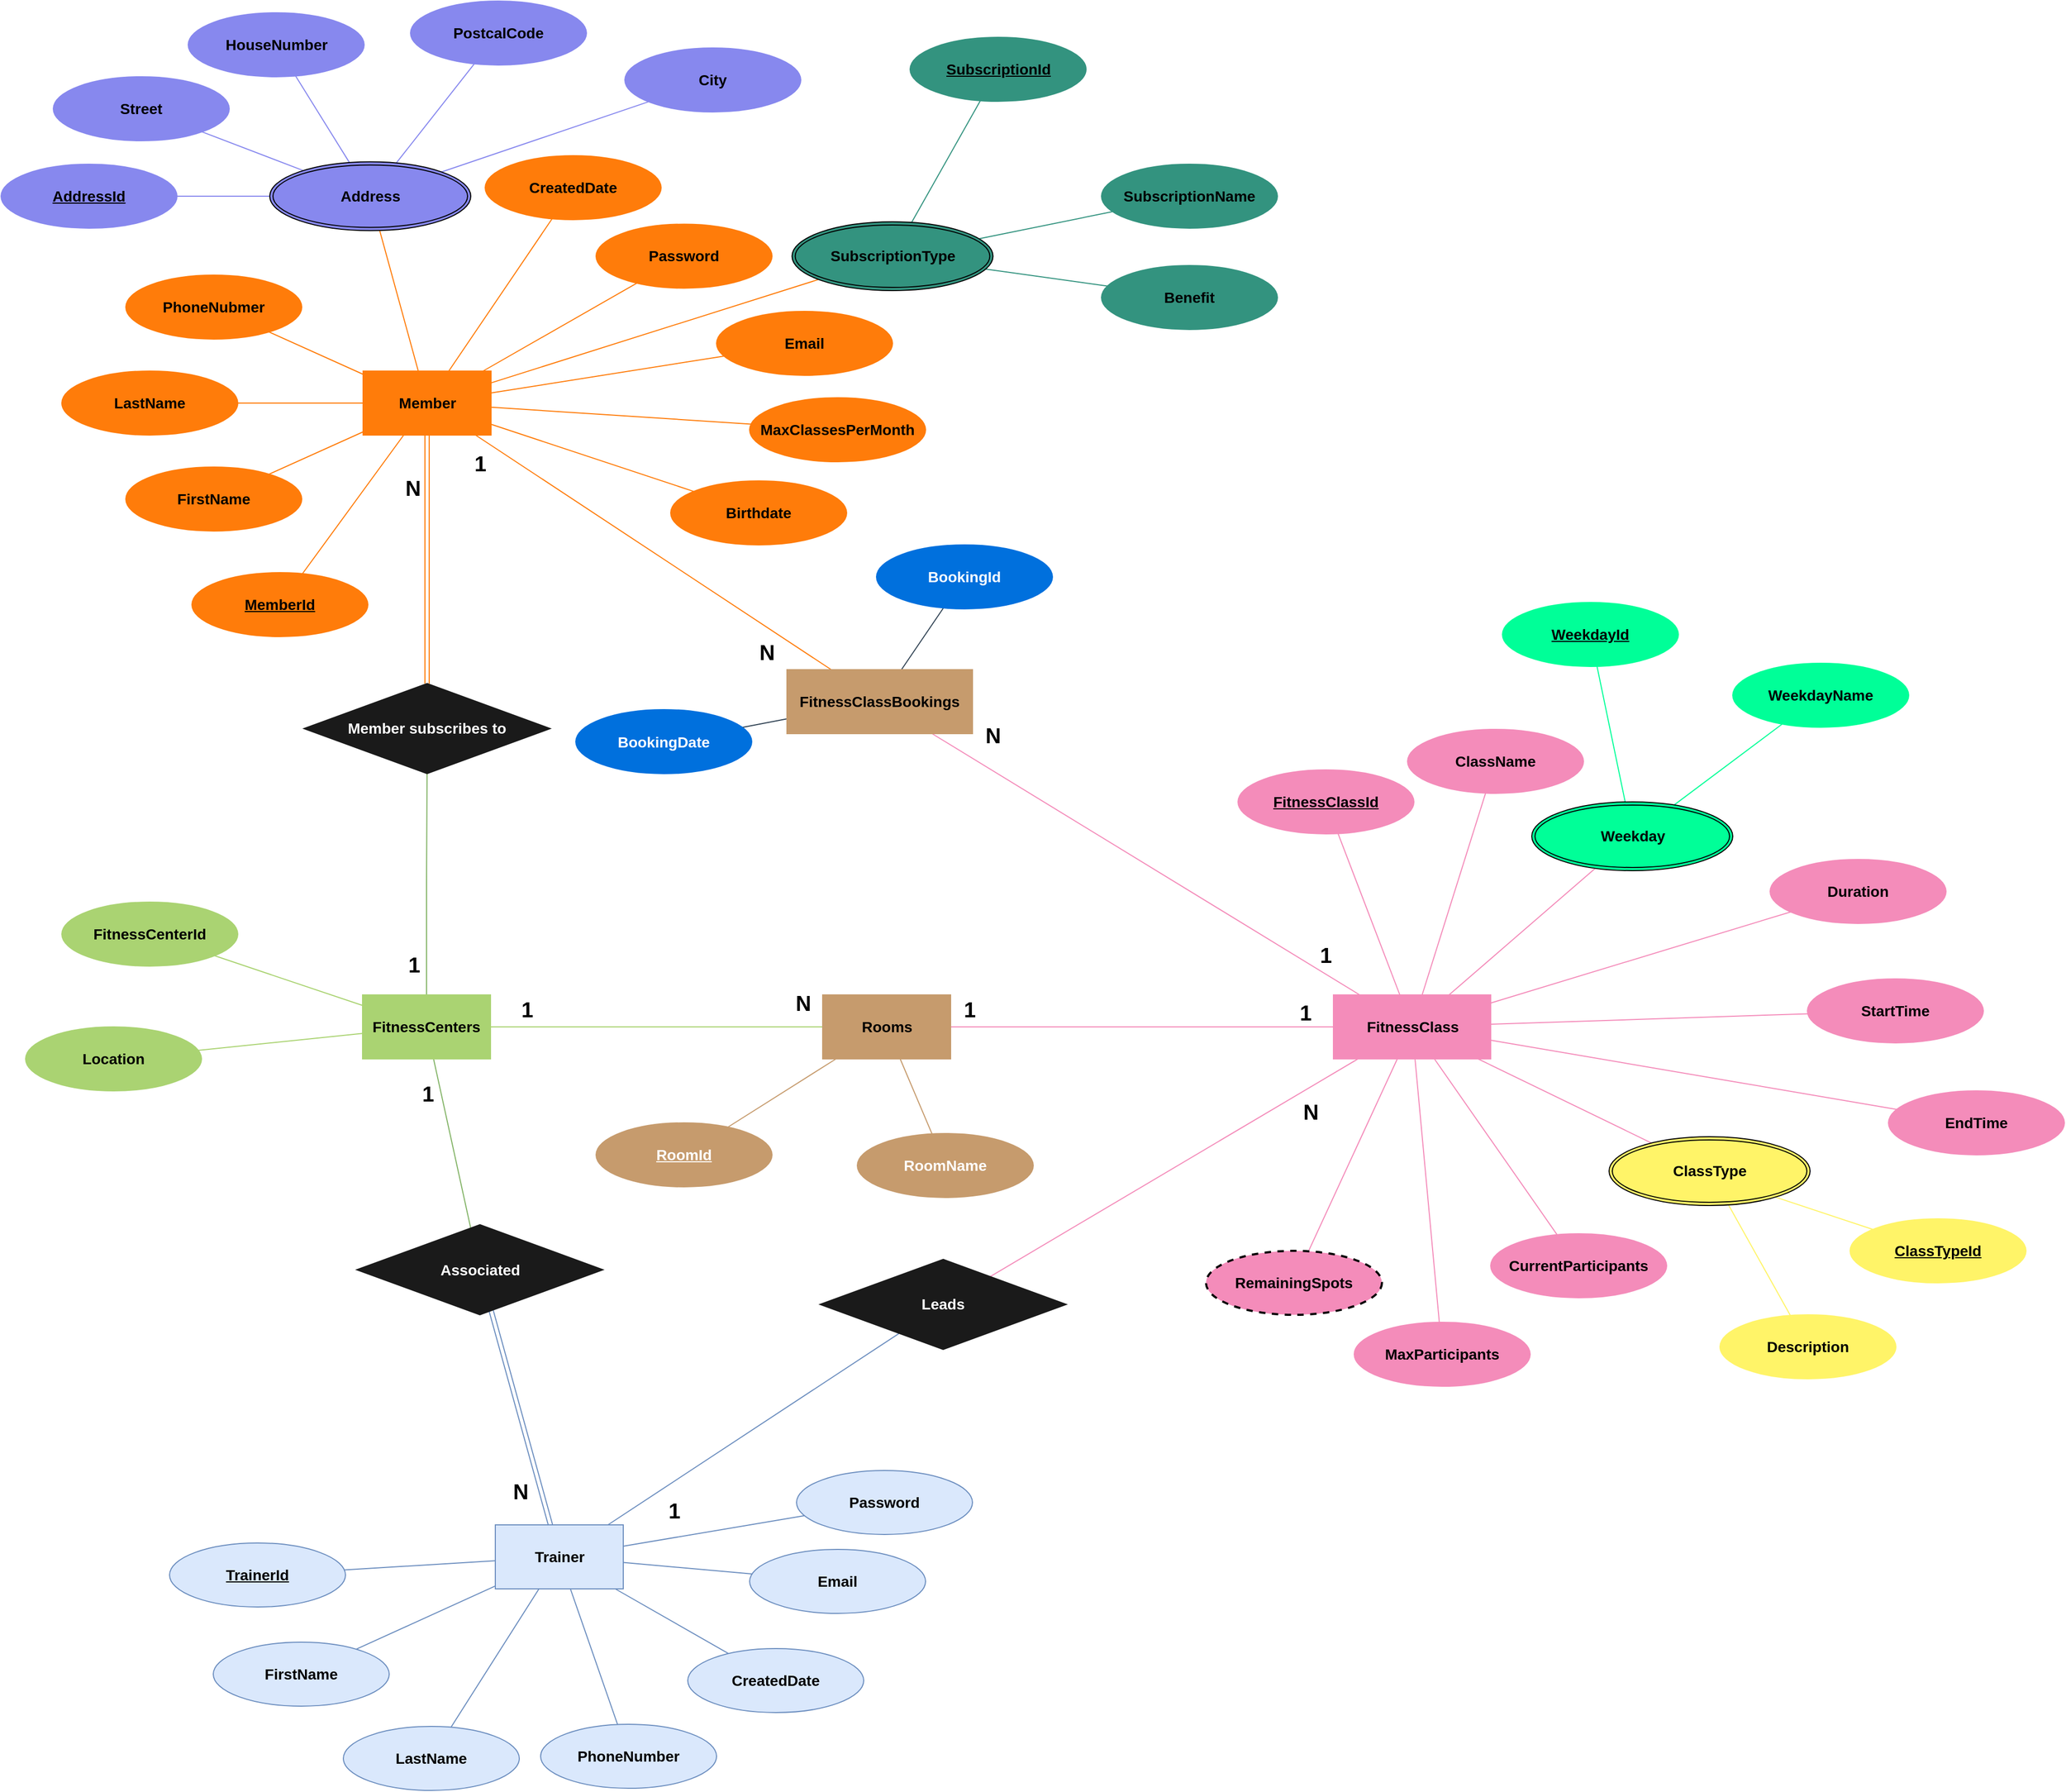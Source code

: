<mxfile version="24.9.3">
  <diagram id="R2lEEEUBdFMjLlhIrx00" name="Page-1">
    <mxGraphModel dx="3007" dy="1756" grid="0" gridSize="10" guides="1" tooltips="1" connect="1" arrows="1" fold="1" page="0" pageScale="1" pageWidth="850" pageHeight="1100" background="none" math="0" shadow="0" extFonts="Permanent Marker^https://fonts.googleapis.com/css?family=Permanent+Marker">
      <root>
        <mxCell id="0" />
        <mxCell id="1" parent="0" />
        <mxCell id="G0pl_QO3Hfvkbfspibtp-177" style="edgeStyle=none;rounded=0;hachureGap=4;orthogonalLoop=1;jettySize=auto;html=1;fontFamily=Helvetica;endArrow=none;endFill=0;fillColor=#f8cecc;strokeColor=#F48CBA;fontStyle=1;fontSize=14;" parent="1" source="NjNgfB7Wpn4F77hZB5Vm-9" target="G0pl_QO3Hfvkbfspibtp-259" edge="1">
          <mxGeometry relative="1" as="geometry">
            <mxPoint x="806.622" y="550.341" as="sourcePoint" />
            <mxPoint x="1201.2" y="795" as="targetPoint" />
          </mxGeometry>
        </mxCell>
        <mxCell id="G0pl_QO3Hfvkbfspibtp-3" value="Member" style="rounded=0;whiteSpace=wrap;html=1;fillColor=#FF7C0A;strokeColor=#FF7C0A;fontFamily=Helvetica;fontStyle=1;fontSize=14;" parent="1" vertex="1">
          <mxGeometry x="272.5" y="210" width="120" height="60" as="geometry" />
        </mxCell>
        <mxCell id="G0pl_QO3Hfvkbfspibtp-19" style="rounded=0;orthogonalLoop=1;jettySize=auto;html=1;endArrow=none;endFill=0;fillColor=#ffe6cc;strokeColor=#FF7C0A;fontFamily=Helvetica;fontStyle=1;fontSize=14;" parent="1" source="G0pl_QO3Hfvkbfspibtp-4" target="G0pl_QO3Hfvkbfspibtp-3" edge="1">
          <mxGeometry relative="1" as="geometry" />
        </mxCell>
        <mxCell id="G0pl_QO3Hfvkbfspibtp-4" value="PhoneNubmer" style="ellipse;whiteSpace=wrap;html=1;rounded=0;fillColor=#FF7C0A;strokeColor=#FF7C0A;fontFamily=Helvetica;fontStyle=1;fontSize=14;" parent="1" vertex="1">
          <mxGeometry x="50" y="120" width="165" height="60" as="geometry" />
        </mxCell>
        <mxCell id="G0pl_QO3Hfvkbfspibtp-18" style="rounded=0;orthogonalLoop=1;jettySize=auto;html=1;endArrow=none;endFill=0;fillColor=#ffe6cc;strokeColor=#FF7C0A;fontFamily=Helvetica;fontStyle=1;fontSize=14;" parent="1" source="G0pl_QO3Hfvkbfspibtp-5" target="G0pl_QO3Hfvkbfspibtp-3" edge="1">
          <mxGeometry relative="1" as="geometry" />
        </mxCell>
        <mxCell id="G0pl_QO3Hfvkbfspibtp-5" value="&lt;div&gt;Email&lt;/div&gt;" style="ellipse;whiteSpace=wrap;html=1;rounded=0;fillColor=#FF7C0A;strokeColor=#FF7C0A;fontFamily=Helvetica;fontStyle=1;fontSize=14;" parent="1" vertex="1">
          <mxGeometry x="604" y="154" width="165" height="60" as="geometry" />
        </mxCell>
        <mxCell id="G0pl_QO3Hfvkbfspibtp-13" style="rounded=0;orthogonalLoop=1;jettySize=auto;html=1;endArrow=none;endFill=0;fillColor=#ffe6cc;strokeColor=#FF7C0A;fontFamily=Helvetica;fontStyle=1;fontSize=14;" parent="1" source="G0pl_QO3Hfvkbfspibtp-6" target="G0pl_QO3Hfvkbfspibtp-3" edge="1">
          <mxGeometry relative="1" as="geometry" />
        </mxCell>
        <mxCell id="G0pl_QO3Hfvkbfspibtp-6" value="FirstName" style="ellipse;whiteSpace=wrap;html=1;rounded=0;fillColor=#FF7C0A;strokeColor=#FF7C0A;fontFamily=Helvetica;fontStyle=1;fontSize=14;" parent="1" vertex="1">
          <mxGeometry x="50" y="300" width="165" height="60" as="geometry" />
        </mxCell>
        <mxCell id="G0pl_QO3Hfvkbfspibtp-20" style="rounded=0;orthogonalLoop=1;jettySize=auto;html=1;endArrow=none;endFill=0;fillColor=#ffe6cc;strokeColor=#FF7C0A;fontFamily=Helvetica;fontStyle=1;fontSize=14;" parent="1" source="G0pl_QO3Hfvkbfspibtp-7" target="G0pl_QO3Hfvkbfspibtp-3" edge="1">
          <mxGeometry relative="1" as="geometry" />
        </mxCell>
        <mxCell id="G0pl_QO3Hfvkbfspibtp-7" value="LastName" style="ellipse;whiteSpace=wrap;html=1;rounded=0;fillColor=#FF7C0A;strokeColor=#FF7C0A;fontFamily=Helvetica;fontStyle=1;fontSize=14;" parent="1" vertex="1">
          <mxGeometry x="-10" y="210" width="165" height="60" as="geometry" />
        </mxCell>
        <mxCell id="G0pl_QO3Hfvkbfspibtp-15" style="rounded=0;orthogonalLoop=1;jettySize=auto;html=1;endArrow=none;endFill=0;fillColor=#ffe6cc;strokeColor=#FF7C0A;fontFamily=Helvetica;fontStyle=1;fontSize=14;" parent="1" source="G0pl_QO3Hfvkbfspibtp-8" target="G0pl_QO3Hfvkbfspibtp-3" edge="1">
          <mxGeometry relative="1" as="geometry" />
        </mxCell>
        <mxCell id="G0pl_QO3Hfvkbfspibtp-8" value="Birthdate" style="ellipse;whiteSpace=wrap;html=1;rounded=0;fillColor=#FF7C0A;strokeColor=#FF7C0A;fontFamily=Helvetica;fontStyle=1;fontSize=14;" parent="1" vertex="1">
          <mxGeometry x="561" y="313" width="165" height="60" as="geometry" />
        </mxCell>
        <mxCell id="G0pl_QO3Hfvkbfspibtp-16" style="rounded=0;orthogonalLoop=1;jettySize=auto;html=1;endArrow=none;endFill=0;fillColor=#ffe6cc;strokeColor=#FF7C0A;fontFamily=Helvetica;fontStyle=1;fontSize=14;" parent="1" source="G0pl_QO3Hfvkbfspibtp-271" target="G0pl_QO3Hfvkbfspibtp-3" edge="1">
          <mxGeometry relative="1" as="geometry">
            <mxPoint x="288.33" y="75.865" as="sourcePoint" />
          </mxGeometry>
        </mxCell>
        <mxCell id="G0pl_QO3Hfvkbfspibtp-17" style="rounded=0;orthogonalLoop=1;jettySize=auto;html=1;endArrow=none;endFill=0;fillColor=#ffe6cc;strokeColor=#FF7C0A;fontFamily=Helvetica;fontStyle=1;fontSize=14;" parent="1" source="G0pl_QO3Hfvkbfspibtp-10" target="G0pl_QO3Hfvkbfspibtp-3" edge="1">
          <mxGeometry relative="1" as="geometry" />
        </mxCell>
        <mxCell id="G0pl_QO3Hfvkbfspibtp-10" value="CreatedDate" style="ellipse;whiteSpace=wrap;html=1;rounded=0;fillColor=#FF7C0A;strokeColor=#FF7C0A;fontFamily=Helvetica;fontStyle=1;fontSize=14;" parent="1" vertex="1">
          <mxGeometry x="387" y="8" width="165" height="60" as="geometry" />
        </mxCell>
        <mxCell id="G0pl_QO3Hfvkbfspibtp-14" style="rounded=0;orthogonalLoop=1;jettySize=auto;html=1;endArrow=none;endFill=0;fillColor=#ffe6cc;strokeColor=#FF7C0A;fontFamily=Helvetica;fontStyle=1;fontSize=14;" parent="1" source="G0pl_QO3Hfvkbfspibtp-269" target="G0pl_QO3Hfvkbfspibtp-3" edge="1">
          <mxGeometry relative="1" as="geometry">
            <mxPoint x="699.319" y="122.716" as="sourcePoint" />
          </mxGeometry>
        </mxCell>
        <mxCell id="G0pl_QO3Hfvkbfspibtp-22" style="rounded=0;orthogonalLoop=1;jettySize=auto;html=1;endArrow=none;endFill=0;fillColor=#ffe6cc;strokeColor=#FF7C0A;fontFamily=Helvetica;fontStyle=1;fontSize=14;" parent="1" source="G0pl_QO3Hfvkbfspibtp-21" target="G0pl_QO3Hfvkbfspibtp-3" edge="1">
          <mxGeometry relative="1" as="geometry" />
        </mxCell>
        <mxCell id="G0pl_QO3Hfvkbfspibtp-21" value="MemberId" style="ellipse;whiteSpace=wrap;html=1;rounded=0;fillColor=#FF7C0A;strokeColor=#FF7C0A;fontStyle=5;fontFamily=Helvetica;fontSize=14;" parent="1" vertex="1">
          <mxGeometry x="112" y="399" width="165" height="60" as="geometry" />
        </mxCell>
        <mxCell id="G0pl_QO3Hfvkbfspibtp-42" style="edgeStyle=orthogonalEdgeStyle;rounded=0;orthogonalLoop=1;jettySize=auto;html=1;endArrow=none;endFill=0;shape=link;fillColor=#ffe6cc;strokeColor=#FF7C0A;fontFamily=Helvetica;fontStyle=1;fontSize=14;" parent="1" source="G0pl_QO3Hfvkbfspibtp-257" target="G0pl_QO3Hfvkbfspibtp-3" edge="1">
          <mxGeometry relative="1" as="geometry">
            <mxPoint x="333.0" y="502" as="sourcePoint" />
          </mxGeometry>
        </mxCell>
        <mxCell id="G0pl_QO3Hfvkbfspibtp-94" style="rounded=0;orthogonalLoop=1;jettySize=auto;html=1;endArrow=none;endFill=0;fillColor=#f8cecc;strokeColor=#F48CBA;fontFamily=Helvetica;fontStyle=1;fontSize=14;" parent="1" source="G0pl_QO3Hfvkbfspibtp-267" target="G0pl_QO3Hfvkbfspibtp-259" edge="1">
          <mxGeometry relative="1" as="geometry">
            <mxPoint x="1425.561" y="667.955" as="sourcePoint" />
            <mxPoint x="1283.743" y="795" as="targetPoint" />
          </mxGeometry>
        </mxCell>
        <mxCell id="G0pl_QO3Hfvkbfspibtp-223" style="edgeStyle=none;rounded=0;orthogonalLoop=1;jettySize=auto;html=1;endArrow=none;endFill=0;fillColor=#f8cecc;strokeColor=#F48CBA;fontFamily=Helvetica;fontStyle=1;fontSize=14;" parent="1" source="G0pl_QO3Hfvkbfspibtp-102" target="G0pl_QO3Hfvkbfspibtp-259" edge="1">
          <mxGeometry relative="1" as="geometry">
            <mxPoint x="1330" y="838.374" as="targetPoint" />
          </mxGeometry>
        </mxCell>
        <mxCell id="G0pl_QO3Hfvkbfspibtp-102" value="EndTime" style="ellipse;whiteSpace=wrap;html=1;rounded=0;fillColor=#F48CBA;strokeColor=#F48CBA;fontFamily=Helvetica;fontStyle=1;fontSize=14;" parent="1" vertex="1">
          <mxGeometry x="1703" y="885" width="165" height="60" as="geometry" />
        </mxCell>
        <mxCell id="G0pl_QO3Hfvkbfspibtp-105" style="rounded=0;orthogonalLoop=1;jettySize=auto;html=1;endArrow=none;endFill=0;fillColor=#f8cecc;strokeColor=#F48CBA;fontFamily=Helvetica;fontStyle=1;fontSize=14;" parent="1" source="G0pl_QO3Hfvkbfspibtp-106" target="G0pl_QO3Hfvkbfspibtp-259" edge="1">
          <mxGeometry relative="1" as="geometry">
            <mxPoint x="1330" y="801.574" as="targetPoint" />
          </mxGeometry>
        </mxCell>
        <mxCell id="G0pl_QO3Hfvkbfspibtp-106" value="Duration" style="ellipse;whiteSpace=wrap;html=1;rounded=0;fillColor=#F48CBA;strokeColor=#F48CBA;strokeWidth=1;fontFamily=Helvetica;fontStyle=1;fontSize=14;" parent="1" vertex="1">
          <mxGeometry x="1592" y="668" width="165" height="60" as="geometry" />
        </mxCell>
        <mxCell id="G0pl_QO3Hfvkbfspibtp-116" value="" style="rounded=0;orthogonalLoop=1;jettySize=auto;html=1;endArrow=none;endFill=0;fillColor=#f8cecc;strokeColor=#00FF98;fontFamily=Helvetica;fontStyle=1;fontSize=14;" parent="1" source="G0pl_QO3Hfvkbfspibtp-111" target="G0pl_QO3Hfvkbfspibtp-267" edge="1">
          <mxGeometry relative="1" as="geometry">
            <mxPoint x="1038.996" y="560.522" as="sourcePoint" />
            <mxPoint x="1450.265" y="610.06" as="targetPoint" />
          </mxGeometry>
        </mxCell>
        <mxCell id="G0pl_QO3Hfvkbfspibtp-111" value="WeekdayId" style="ellipse;whiteSpace=wrap;html=1;rounded=0;fillColor=#00FF98;strokeColor=#00FF98;fontStyle=5;fontFamily=Helvetica;fontSize=14;" parent="1" vertex="1">
          <mxGeometry x="1341" y="427" width="165" height="60" as="geometry" />
        </mxCell>
        <mxCell id="G0pl_QO3Hfvkbfspibtp-115" value="" style="rounded=0;orthogonalLoop=1;jettySize=auto;html=1;endArrow=none;endFill=0;fillColor=#f8cecc;strokeColor=#00FF98;fontFamily=Helvetica;fontStyle=1;fontSize=14;" parent="1" source="G0pl_QO3Hfvkbfspibtp-113" target="G0pl_QO3Hfvkbfspibtp-267" edge="1">
          <mxGeometry relative="1" as="geometry">
            <mxPoint x="1494.192" y="613.504" as="targetPoint" />
          </mxGeometry>
        </mxCell>
        <mxCell id="G0pl_QO3Hfvkbfspibtp-113" value="WeekdayName" style="ellipse;whiteSpace=wrap;html=1;rounded=0;fillColor=#00FF98;strokeColor=#00FF98;fontFamily=Helvetica;fontStyle=1;fontSize=14;" parent="1" vertex="1">
          <mxGeometry x="1557" y="484" width="165" height="60" as="geometry" />
        </mxCell>
        <mxCell id="G0pl_QO3Hfvkbfspibtp-117" value="StartTime" style="ellipse;whiteSpace=wrap;html=1;rounded=0;fillColor=#F48CBA;strokeColor=#F48CBA;fontFamily=Helvetica;fontStyle=1;fontSize=14;" parent="1" vertex="1">
          <mxGeometry x="1627" y="780" width="165" height="60" as="geometry" />
        </mxCell>
        <mxCell id="G0pl_QO3Hfvkbfspibtp-127" style="edgeStyle=orthogonalEdgeStyle;rounded=0;hachureGap=4;orthogonalLoop=1;jettySize=auto;html=1;fontFamily=Helvetica;endArrow=none;endFill=0;fillColor=#f8cecc;strokeColor=#F48CBA;fontStyle=1;fontSize=14;" parent="1" source="NjNgfB7Wpn4F77hZB5Vm-2" target="G0pl_QO3Hfvkbfspibtp-259" edge="1">
          <mxGeometry relative="1" as="geometry">
            <mxPoint x="867.5" y="825.083" as="sourcePoint" />
            <mxPoint x="1171" y="825" as="targetPoint" />
          </mxGeometry>
        </mxCell>
        <mxCell id="G0pl_QO3Hfvkbfspibtp-131" style="rounded=0;hachureGap=4;orthogonalLoop=1;jettySize=auto;html=1;fontFamily=Helvetica;endArrow=none;endFill=0;fillColor=#d5e8d4;strokeColor=#AAD372;fontStyle=1;fontSize=14;" parent="1" source="G0pl_QO3Hfvkbfspibtp-130" target="NjNgfB7Wpn4F77hZB5Vm-1" edge="1">
          <mxGeometry relative="1" as="geometry">
            <mxPoint x="264.989" y="802.496" as="targetPoint" />
          </mxGeometry>
        </mxCell>
        <mxCell id="G0pl_QO3Hfvkbfspibtp-130" value="FitnessCenterId" style="ellipse;whiteSpace=wrap;html=1;rounded=0;fillColor=#AAD372;strokeColor=#AAD372;fontFamily=Helvetica;fontStyle=1;fontSize=14;" parent="1" vertex="1">
          <mxGeometry x="-10" y="708" width="165" height="60" as="geometry" />
        </mxCell>
        <mxCell id="G0pl_QO3Hfvkbfspibtp-133" style="edgeStyle=none;rounded=0;hachureGap=4;orthogonalLoop=1;jettySize=auto;html=1;fontFamily=Helvetica;endArrow=none;endFill=0;fillColor=#d5e8d4;strokeColor=#AAD372;fontStyle=1;fontSize=14;" parent="1" source="G0pl_QO3Hfvkbfspibtp-132" target="NjNgfB7Wpn4F77hZB5Vm-1" edge="1">
          <mxGeometry relative="1" as="geometry">
            <mxPoint x="242.197" y="834.236" as="targetPoint" />
          </mxGeometry>
        </mxCell>
        <mxCell id="G0pl_QO3Hfvkbfspibtp-132" value="&lt;div&gt;Location&lt;/div&gt;" style="ellipse;whiteSpace=wrap;html=1;rounded=0;fillColor=#AAD372;strokeColor=#AAD372;fontFamily=Helvetica;fontStyle=1;fontSize=14;" parent="1" vertex="1">
          <mxGeometry x="-44" y="825" width="165" height="60" as="geometry" />
        </mxCell>
        <mxCell id="G0pl_QO3Hfvkbfspibtp-139" value="" style="edgeStyle=none;rounded=0;orthogonalLoop=1;jettySize=auto;html=1;endArrow=none;endFill=0;fillColor=#f8cecc;strokeColor=#F48CBA;fontFamily=Helvetica;fontStyle=1;fontSize=14;" parent="1" source="G0pl_QO3Hfvkbfspibtp-117" target="G0pl_QO3Hfvkbfspibtp-259" edge="1">
          <mxGeometry relative="1" as="geometry">
            <mxPoint x="1728" y="787.5" as="sourcePoint" />
            <mxPoint x="1330" y="822.402" as="targetPoint" />
          </mxGeometry>
        </mxCell>
        <mxCell id="G0pl_QO3Hfvkbfspibtp-141" value="1" style="text;html=1;align=center;verticalAlign=middle;resizable=0;points=[];autosize=1;strokeColor=none;fillColor=none;fontFamily=Helvetica;fontSize=20;textShadow=0;fontStyle=1" parent="1" vertex="1">
          <mxGeometry x="411" y="790" width="29" height="36" as="geometry" />
        </mxCell>
        <mxCell id="G0pl_QO3Hfvkbfspibtp-144" style="edgeStyle=none;rounded=0;hachureGap=4;orthogonalLoop=1;jettySize=auto;html=1;fontFamily=Helvetica;endArrow=none;endFill=0;fillColor=#f8cecc;strokeColor=#F48CBA;fontStyle=1;fontSize=14;" parent="1" source="G0pl_QO3Hfvkbfspibtp-268" target="G0pl_QO3Hfvkbfspibtp-259" edge="1">
          <mxGeometry relative="1" as="geometry">
            <mxPoint x="1483.976" y="939.238" as="sourcePoint" />
            <mxPoint x="1311.583" y="855" as="targetPoint" />
          </mxGeometry>
        </mxCell>
        <mxCell id="G0pl_QO3Hfvkbfspibtp-146" style="edgeStyle=none;rounded=0;hachureGap=4;orthogonalLoop=1;jettySize=auto;html=1;fontFamily=Helvetica;endArrow=none;endFill=0;fillColor=#f8cecc;strokeColor=#FFF468;fontStyle=1;fontSize=14;" parent="1" source="G0pl_QO3Hfvkbfspibtp-145" edge="1">
          <mxGeometry relative="1" as="geometry">
            <mxPoint x="1593.829" y="983.566" as="targetPoint" />
          </mxGeometry>
        </mxCell>
        <mxCell id="G0pl_QO3Hfvkbfspibtp-147" value="Description" style="ellipse;whiteSpace=wrap;html=1;rounded=0;fillColor=#FFF468;strokeColor=#FFF468;fontFamily=Helvetica;fontStyle=1;fontSize=14;" parent="1" vertex="1">
          <mxGeometry x="1545" y="1095" width="165" height="60" as="geometry" />
        </mxCell>
        <mxCell id="G0pl_QO3Hfvkbfspibtp-149" value="" style="edgeStyle=none;rounded=0;hachureGap=4;orthogonalLoop=1;jettySize=auto;html=1;fontFamily=Helvetica;endArrow=none;endFill=0;fillColor=#f8cecc;strokeColor=#FFF468;fontStyle=1;fontSize=14;" parent="1" source="G0pl_QO3Hfvkbfspibtp-147" target="G0pl_QO3Hfvkbfspibtp-268" edge="1">
          <mxGeometry relative="1" as="geometry">
            <mxPoint x="1302" y="1120.5" as="sourcePoint" />
            <mxPoint x="1549.808" y="992.832" as="targetPoint" />
          </mxGeometry>
        </mxCell>
        <mxCell id="G0pl_QO3Hfvkbfspibtp-145" value="ClassTypeId" style="ellipse;whiteSpace=wrap;html=1;rounded=0;fillColor=#FFF468;strokeColor=#FFF468;fontStyle=5;fontFamily=Helvetica;fontSize=14;" parent="1" vertex="1">
          <mxGeometry x="1667" y="1005" width="165" height="60" as="geometry" />
        </mxCell>
        <mxCell id="G0pl_QO3Hfvkbfspibtp-151" style="edgeStyle=none;rounded=0;hachureGap=4;orthogonalLoop=1;jettySize=auto;html=1;fontFamily=Helvetica;endArrow=none;endFill=0;fillColor=#f8cecc;strokeColor=#F48CBA;fontStyle=1;fontSize=14;" parent="1" source="G0pl_QO3Hfvkbfspibtp-150" target="G0pl_QO3Hfvkbfspibtp-259" edge="1">
          <mxGeometry relative="1" as="geometry">
            <mxPoint x="1272.196" y="855" as="targetPoint" />
          </mxGeometry>
        </mxCell>
        <mxCell id="G0pl_QO3Hfvkbfspibtp-150" value="CurrentParticipants" style="ellipse;whiteSpace=wrap;html=1;rounded=0;fillColor=#F48CBA;strokeColor=#F48CBA;strokeWidth=1;fontFamily=Helvetica;fontStyle=1;fontSize=14;" parent="1" vertex="1">
          <mxGeometry x="1330" y="1019" width="165" height="60" as="geometry" />
        </mxCell>
        <mxCell id="G0pl_QO3Hfvkbfspibtp-152" style="edgeStyle=none;rounded=0;hachureGap=4;orthogonalLoop=1;jettySize=auto;html=1;exitX=0.5;exitY=1;exitDx=0;exitDy=0;fontFamily=Helvetica;fontStyle=1;fontSize=14;" parent="1" source="G0pl_QO3Hfvkbfspibtp-150" target="G0pl_QO3Hfvkbfspibtp-150" edge="1">
          <mxGeometry relative="1" as="geometry" />
        </mxCell>
        <mxCell id="G0pl_QO3Hfvkbfspibtp-153" style="edgeStyle=none;rounded=0;hachureGap=4;orthogonalLoop=1;jettySize=auto;html=1;exitX=0.5;exitY=1;exitDx=0;exitDy=0;fontFamily=Helvetica;fontStyle=1;fontSize=14;" parent="1" edge="1">
          <mxGeometry relative="1" as="geometry">
            <mxPoint x="1148" y="1046.5" as="sourcePoint" />
            <mxPoint x="1148" y="1046.5" as="targetPoint" />
          </mxGeometry>
        </mxCell>
        <mxCell id="G0pl_QO3Hfvkbfspibtp-175" style="edgeStyle=none;rounded=0;hachureGap=4;orthogonalLoop=1;jettySize=auto;html=1;fontFamily=Helvetica;endArrow=none;endFill=0;fillColor=#d5e8d4;strokeColor=#82b366;fontStyle=1;fontSize=14;" parent="1" source="NjNgfB7Wpn4F77hZB5Vm-12" target="NjNgfB7Wpn4F77hZB5Vm-1" edge="1">
          <mxGeometry relative="1" as="geometry">
            <mxPoint x="377.711" y="1023.149" as="sourcePoint" />
            <mxPoint x="339.772" y="857.154" as="targetPoint" />
          </mxGeometry>
        </mxCell>
        <mxCell id="G0pl_QO3Hfvkbfspibtp-176" style="edgeStyle=none;rounded=0;hachureGap=4;orthogonalLoop=1;jettySize=auto;html=1;fontFamily=Helvetica;endArrow=none;endFill=0;fillColor=#f8cecc;strokeColor=#F48CBA;fontStyle=1;fontSize=14;" parent="1" source="NjNgfB7Wpn4F77hZB5Vm-13" target="G0pl_QO3Hfvkbfspibtp-259" edge="1">
          <mxGeometry relative="1" as="geometry">
            <mxPoint x="855.263" y="1061.771" as="sourcePoint" />
            <mxPoint x="1200.356" y="855" as="targetPoint" />
          </mxGeometry>
        </mxCell>
        <mxCell id="G0pl_QO3Hfvkbfspibtp-156" value="Trainer" style="rounded=0;whiteSpace=wrap;html=1;fillColor=#dae8fc;strokeColor=#6c8ebf;fontFamily=Helvetica;fontStyle=1;fontSize=14;" parent="1" vertex="1">
          <mxGeometry x="396.5" y="1292" width="120" height="60" as="geometry" />
        </mxCell>
        <mxCell id="G0pl_QO3Hfvkbfspibtp-157" style="rounded=0;orthogonalLoop=1;jettySize=auto;html=1;endArrow=none;endFill=0;fillColor=#dae8fc;strokeColor=#6c8ebf;fontFamily=Helvetica;fontStyle=1;fontSize=14;" parent="1" source="G0pl_QO3Hfvkbfspibtp-158" target="G0pl_QO3Hfvkbfspibtp-156" edge="1">
          <mxGeometry relative="1" as="geometry" />
        </mxCell>
        <mxCell id="G0pl_QO3Hfvkbfspibtp-158" value="PhoneNumber" style="ellipse;whiteSpace=wrap;html=1;rounded=0;fillColor=#dae8fc;strokeColor=#6c8ebf;fontFamily=Helvetica;fontStyle=1;fontSize=14;" parent="1" vertex="1">
          <mxGeometry x="439" y="1479" width="165" height="60" as="geometry" />
        </mxCell>
        <mxCell id="G0pl_QO3Hfvkbfspibtp-159" style="rounded=0;orthogonalLoop=1;jettySize=auto;html=1;endArrow=none;endFill=0;fillColor=#dae8fc;strokeColor=#6c8ebf;fontFamily=Helvetica;fontStyle=1;fontSize=14;" parent="1" source="G0pl_QO3Hfvkbfspibtp-160" target="G0pl_QO3Hfvkbfspibtp-156" edge="1">
          <mxGeometry relative="1" as="geometry" />
        </mxCell>
        <mxCell id="G0pl_QO3Hfvkbfspibtp-160" value="&lt;div&gt;Email&lt;/div&gt;" style="ellipse;whiteSpace=wrap;html=1;rounded=0;fillColor=#dae8fc;strokeColor=#6c8ebf;fontFamily=Helvetica;fontStyle=1;fontSize=14;" parent="1" vertex="1">
          <mxGeometry x="635" y="1315" width="165" height="60" as="geometry" />
        </mxCell>
        <mxCell id="G0pl_QO3Hfvkbfspibtp-161" style="rounded=0;orthogonalLoop=1;jettySize=auto;html=1;endArrow=none;endFill=0;fillColor=#dae8fc;strokeColor=#6c8ebf;fontFamily=Helvetica;fontStyle=1;fontSize=14;" parent="1" source="G0pl_QO3Hfvkbfspibtp-162" target="G0pl_QO3Hfvkbfspibtp-156" edge="1">
          <mxGeometry relative="1" as="geometry" />
        </mxCell>
        <mxCell id="G0pl_QO3Hfvkbfspibtp-162" value="FirstName" style="ellipse;whiteSpace=wrap;html=1;rounded=0;fillColor=#dae8fc;strokeColor=#6c8ebf;fontFamily=Helvetica;fontStyle=1;fontSize=14;" parent="1" vertex="1">
          <mxGeometry x="132" y="1402" width="165" height="60" as="geometry" />
        </mxCell>
        <mxCell id="G0pl_QO3Hfvkbfspibtp-163" style="rounded=0;orthogonalLoop=1;jettySize=auto;html=1;endArrow=none;endFill=0;fillColor=#dae8fc;strokeColor=#6c8ebf;fontFamily=Helvetica;fontStyle=1;fontSize=14;" parent="1" source="G0pl_QO3Hfvkbfspibtp-164" target="G0pl_QO3Hfvkbfspibtp-156" edge="1">
          <mxGeometry relative="1" as="geometry" />
        </mxCell>
        <mxCell id="G0pl_QO3Hfvkbfspibtp-164" value="LastName" style="ellipse;whiteSpace=wrap;html=1;rounded=0;fillColor=#dae8fc;strokeColor=#6c8ebf;fontFamily=Helvetica;fontStyle=1;fontSize=14;" parent="1" vertex="1">
          <mxGeometry x="254" y="1481" width="165" height="60" as="geometry" />
        </mxCell>
        <mxCell id="G0pl_QO3Hfvkbfspibtp-169" style="rounded=0;orthogonalLoop=1;jettySize=auto;html=1;endArrow=none;endFill=0;fillColor=#dae8fc;strokeColor=#6c8ebf;fontFamily=Helvetica;fontStyle=1;fontSize=14;" parent="1" source="G0pl_QO3Hfvkbfspibtp-170" target="G0pl_QO3Hfvkbfspibtp-156" edge="1">
          <mxGeometry relative="1" as="geometry" />
        </mxCell>
        <mxCell id="G0pl_QO3Hfvkbfspibtp-170" value="CreatedDate" style="ellipse;whiteSpace=wrap;html=1;rounded=0;fillColor=#dae8fc;strokeColor=#6c8ebf;strokeWidth=1;fontFamily=Helvetica;fontStyle=1;fontSize=14;" parent="1" vertex="1">
          <mxGeometry x="577" y="1408" width="165" height="60" as="geometry" />
        </mxCell>
        <mxCell id="G0pl_QO3Hfvkbfspibtp-173" style="rounded=0;orthogonalLoop=1;jettySize=auto;html=1;endArrow=none;endFill=0;fillColor=#dae8fc;strokeColor=#6c8ebf;fontFamily=Helvetica;fontStyle=1;fontSize=14;" parent="1" source="G0pl_QO3Hfvkbfspibtp-174" target="G0pl_QO3Hfvkbfspibtp-156" edge="1">
          <mxGeometry relative="1" as="geometry" />
        </mxCell>
        <mxCell id="G0pl_QO3Hfvkbfspibtp-174" value="TrainerId" style="ellipse;whiteSpace=wrap;html=1;rounded=0;fillColor=#dae8fc;strokeColor=#6c8ebf;fontStyle=5;fontFamily=Helvetica;fontSize=14;" parent="1" vertex="1">
          <mxGeometry x="91" y="1309" width="165" height="60" as="geometry" />
        </mxCell>
        <mxCell id="G0pl_QO3Hfvkbfspibtp-178" value="1" style="text;html=1;align=center;verticalAlign=middle;resizable=0;points=[];autosize=1;strokeColor=none;fillColor=none;fontFamily=Helvetica;fontSize=20;textShadow=0;fontStyle=1" parent="1" vertex="1">
          <mxGeometry x="305" y="747.75" width="29" height="36" as="geometry" />
        </mxCell>
        <mxCell id="G0pl_QO3Hfvkbfspibtp-179" value="N" style="text;html=1;align=center;verticalAlign=middle;resizable=0;points=[];autosize=1;strokeColor=none;fillColor=none;fontFamily=Helvetica;fontSize=20;textShadow=0;fontStyle=1" parent="1" vertex="1">
          <mxGeometry x="303" y="301" width="32" height="36" as="geometry" />
        </mxCell>
        <mxCell id="G0pl_QO3Hfvkbfspibtp-180" value="1" style="text;html=1;align=center;verticalAlign=middle;resizable=0;points=[];autosize=1;strokeColor=none;fillColor=none;fontFamily=Helvetica;fontSize=20;textShadow=0;fontStyle=1" parent="1" vertex="1">
          <mxGeometry x="318" y="869" width="29" height="36" as="geometry" />
        </mxCell>
        <mxCell id="G0pl_QO3Hfvkbfspibtp-181" value="N" style="text;html=1;align=center;verticalAlign=middle;resizable=0;points=[];autosize=1;strokeColor=none;fillColor=none;fontFamily=Helvetica;fontSize=20;textShadow=0;fontStyle=1" parent="1" vertex="1">
          <mxGeometry x="404" y="1242" width="32" height="36" as="geometry" />
        </mxCell>
        <mxCell id="G0pl_QO3Hfvkbfspibtp-182" value="1" style="text;html=1;align=center;verticalAlign=middle;resizable=0;points=[];autosize=1;strokeColor=none;fillColor=none;fontFamily=Helvetica;fontSize=20;textShadow=0;fontStyle=1" parent="1" vertex="1">
          <mxGeometry x="549" y="1260" width="29" height="36" as="geometry" />
        </mxCell>
        <mxCell id="G0pl_QO3Hfvkbfspibtp-183" value="N" style="text;html=1;align=center;verticalAlign=middle;resizable=0;points=[];autosize=1;strokeColor=none;fillColor=none;fontFamily=Helvetica;fontSize=20;textShadow=0;fontStyle=1" parent="1" vertex="1">
          <mxGeometry x="1145" y="886" width="32" height="36" as="geometry" />
        </mxCell>
        <mxCell id="G0pl_QO3Hfvkbfspibtp-184" value="1" style="text;html=1;align=center;verticalAlign=middle;resizable=0;points=[];autosize=1;strokeColor=none;fillColor=none;fontFamily=Helvetica;fontSize=20;textShadow=0;fontStyle=1" parent="1" vertex="1">
          <mxGeometry x="367.5" y="278" width="29" height="36" as="geometry" />
        </mxCell>
        <mxCell id="G0pl_QO3Hfvkbfspibtp-185" value="1" style="text;html=1;align=center;verticalAlign=middle;resizable=0;points=[];autosize=1;strokeColor=none;fillColor=none;fontFamily=Helvetica;fontSize=20;textShadow=0;fontStyle=1" parent="1" vertex="1">
          <mxGeometry x="1160" y="739" width="29" height="36" as="geometry" />
        </mxCell>
        <mxCell id="G0pl_QO3Hfvkbfspibtp-189" style="edgeStyle=none;rounded=0;hachureGap=4;orthogonalLoop=1;jettySize=auto;html=1;fontFamily=Helvetica;endArrow=none;endFill=0;fillColor=#fff2cc;strokeColor=#33937F;fontStyle=1;fontSize=14;" parent="1" source="G0pl_QO3Hfvkbfspibtp-186" target="G0pl_QO3Hfvkbfspibtp-269" edge="1">
          <mxGeometry relative="1" as="geometry">
            <mxPoint x="779.15" y="73.695" as="targetPoint" />
          </mxGeometry>
        </mxCell>
        <mxCell id="G0pl_QO3Hfvkbfspibtp-186" value="SubscriptionId" style="ellipse;whiteSpace=wrap;html=1;rounded=0;fillColor=#33937F;strokeColor=#33937F;fontStyle=5;fontFamily=Helvetica;fontSize=14;" parent="1" vertex="1">
          <mxGeometry x="785.5" y="-103" width="165" height="60" as="geometry" />
        </mxCell>
        <mxCell id="G0pl_QO3Hfvkbfspibtp-188" style="edgeStyle=none;rounded=0;hachureGap=4;orthogonalLoop=1;jettySize=auto;html=1;fontFamily=Helvetica;endArrow=none;endFill=0;fillColor=#fff2cc;strokeColor=#33937F;fontStyle=1;fontSize=14;" parent="1" source="G0pl_QO3Hfvkbfspibtp-187" target="G0pl_QO3Hfvkbfspibtp-269" edge="1">
          <mxGeometry relative="1" as="geometry">
            <mxPoint x="833.846" y="88.581" as="targetPoint" />
          </mxGeometry>
        </mxCell>
        <mxCell id="G0pl_QO3Hfvkbfspibtp-187" value="SubscriptionName" style="ellipse;whiteSpace=wrap;html=1;rounded=0;fillColor=#33937F;strokeColor=#33937F;fontFamily=Helvetica;fontStyle=1;fontSize=14;" parent="1" vertex="1">
          <mxGeometry x="965" y="16" width="165" height="60" as="geometry" />
        </mxCell>
        <mxCell id="G0pl_QO3Hfvkbfspibtp-191" style="edgeStyle=none;rounded=0;hachureGap=4;orthogonalLoop=1;jettySize=auto;html=1;fontFamily=Helvetica;endArrow=none;endFill=0;fillColor=#ffe6cc;strokeColor=#FF7C0A;fontStyle=1;fontSize=14;" parent="1" source="G0pl_QO3Hfvkbfspibtp-190" target="G0pl_QO3Hfvkbfspibtp-3" edge="1">
          <mxGeometry relative="1" as="geometry" />
        </mxCell>
        <mxCell id="G0pl_QO3Hfvkbfspibtp-190" value="MaxClassesPerMonth" style="ellipse;whiteSpace=wrap;html=1;rounded=0;fillColor=#FF7C0A;strokeColor=#FF7C0A;strokeWidth=1;fontFamily=Helvetica;fontStyle=1;fontSize=14;" parent="1" vertex="1">
          <mxGeometry x="635" y="235" width="165" height="60" as="geometry" />
        </mxCell>
        <mxCell id="G0pl_QO3Hfvkbfspibtp-195" value="" style="edgeStyle=none;rounded=0;hachureGap=4;orthogonalLoop=1;jettySize=auto;html=1;fontFamily=Helvetica;endArrow=none;endFill=0;shape=link;fillColor=#dae8fc;strokeColor=#6c8ebf;fontStyle=1;fontSize=14;" parent="1" source="G0pl_QO3Hfvkbfspibtp-156" target="NjNgfB7Wpn4F77hZB5Vm-12" edge="1">
          <mxGeometry relative="1" as="geometry">
            <mxPoint x="402" y="1123" as="sourcePoint" />
            <mxPoint x="396.567" y="1098.748" as="targetPoint" />
          </mxGeometry>
        </mxCell>
        <mxCell id="G0pl_QO3Hfvkbfspibtp-197" value="" style="edgeStyle=orthogonalEdgeStyle;rounded=0;orthogonalLoop=1;jettySize=auto;html=1;endArrow=none;endFill=0;fillColor=#d5e8d4;strokeColor=#82b366;fontFamily=Helvetica;fontStyle=1;fontSize=14;" parent="1" source="NjNgfB7Wpn4F77hZB5Vm-1" target="G0pl_QO3Hfvkbfspibtp-257" edge="1">
          <mxGeometry relative="1" as="geometry">
            <mxPoint x="332.5" y="792.75" as="sourcePoint" />
            <mxPoint x="333.0" y="582" as="targetPoint" />
          </mxGeometry>
        </mxCell>
        <mxCell id="G0pl_QO3Hfvkbfspibtp-199" value="" style="edgeStyle=orthogonalEdgeStyle;rounded=0;hachureGap=4;orthogonalLoop=1;jettySize=auto;html=1;fontFamily=Helvetica;endArrow=none;endFill=0;fillColor=#d5e8d4;strokeColor=#AAD372;fontStyle=1;fontSize=14;" parent="1" source="NjNgfB7Wpn4F77hZB5Vm-1" target="NjNgfB7Wpn4F77hZB5Vm-2" edge="1">
          <mxGeometry relative="1" as="geometry">
            <mxPoint x="426.75" y="825.083" as="sourcePoint" />
            <mxPoint x="679" y="825.0" as="targetPoint" />
          </mxGeometry>
        </mxCell>
        <mxCell id="G0pl_QO3Hfvkbfspibtp-202" value="" style="edgeStyle=none;rounded=0;hachureGap=4;orthogonalLoop=1;jettySize=auto;html=1;fontFamily=Helvetica;endArrow=none;endFill=0;fillColor=#dae8fc;strokeColor=#6c8ebf;fontStyle=1;fontSize=14;" parent="1" source="G0pl_QO3Hfvkbfspibtp-156" target="NjNgfB7Wpn4F77hZB5Vm-13" edge="1">
          <mxGeometry relative="1" as="geometry">
            <mxPoint x="458" y="1123" as="sourcePoint" />
            <mxPoint x="778.161" y="1109.874" as="targetPoint" />
          </mxGeometry>
        </mxCell>
        <mxCell id="G0pl_QO3Hfvkbfspibtp-216" style="edgeStyle=none;rounded=0;orthogonalLoop=1;jettySize=auto;html=1;endArrow=none;endFill=0;fillColor=#fff2cc;strokeColor=#8788EE;fontFamily=Helvetica;fontStyle=1;fontSize=14;" parent="1" source="G0pl_QO3Hfvkbfspibtp-203" target="G0pl_QO3Hfvkbfspibtp-271" edge="1">
          <mxGeometry relative="1" as="geometry">
            <mxPoint x="223.432" y="24.335" as="targetPoint" />
          </mxGeometry>
        </mxCell>
        <mxCell id="G0pl_QO3Hfvkbfspibtp-203" value="Street" style="ellipse;whiteSpace=wrap;html=1;rounded=0;fillColor=#8788EE;strokeColor=#8788EE;fontStyle=1;fontFamily=Helvetica;fontSize=14;" parent="1" vertex="1">
          <mxGeometry x="-18" y="-66" width="165" height="60" as="geometry" />
        </mxCell>
        <mxCell id="G0pl_QO3Hfvkbfspibtp-213" style="edgeStyle=none;rounded=0;orthogonalLoop=1;jettySize=auto;html=1;endArrow=none;endFill=0;fillColor=#fff2cc;strokeColor=#8788EE;fontFamily=Helvetica;fontStyle=1;fontSize=14;" parent="1" source="G0pl_QO3Hfvkbfspibtp-204" target="G0pl_QO3Hfvkbfspibtp-271" edge="1">
          <mxGeometry relative="1" as="geometry">
            <mxPoint x="262.167" y="16.75" as="targetPoint" />
          </mxGeometry>
        </mxCell>
        <mxCell id="G0pl_QO3Hfvkbfspibtp-204" value="HouseNumber" style="ellipse;whiteSpace=wrap;html=1;rounded=0;fillColor=#8788EE;strokeColor=#8788EE;fontStyle=1;fontFamily=Helvetica;fontSize=14;" parent="1" vertex="1">
          <mxGeometry x="108.5" y="-126" width="165" height="60" as="geometry" />
        </mxCell>
        <mxCell id="G0pl_QO3Hfvkbfspibtp-214" style="edgeStyle=none;rounded=0;orthogonalLoop=1;jettySize=auto;html=1;endArrow=none;endFill=0;fillColor=#fff2cc;strokeColor=#8788EE;fontFamily=Helvetica;fontStyle=1;fontSize=14;" parent="1" source="G0pl_QO3Hfvkbfspibtp-205" target="G0pl_QO3Hfvkbfspibtp-271" edge="1">
          <mxGeometry relative="1" as="geometry">
            <mxPoint x="302.953" y="17.132" as="targetPoint" />
          </mxGeometry>
        </mxCell>
        <mxCell id="G0pl_QO3Hfvkbfspibtp-205" value="PostcalCode" style="ellipse;whiteSpace=wrap;html=1;rounded=0;fillColor=#8788EE;strokeColor=#8788EE;fontStyle=1;fontFamily=Helvetica;fontSize=14;" parent="1" vertex="1">
          <mxGeometry x="317" y="-137" width="165" height="60" as="geometry" />
        </mxCell>
        <mxCell id="G0pl_QO3Hfvkbfspibtp-215" style="edgeStyle=none;rounded=0;orthogonalLoop=1;jettySize=auto;html=1;endArrow=none;endFill=0;fillColor=#fff2cc;strokeColor=#8788EE;fontFamily=Helvetica;fontStyle=1;fontSize=14;" parent="1" source="G0pl_QO3Hfvkbfspibtp-206" target="G0pl_QO3Hfvkbfspibtp-271" edge="1">
          <mxGeometry relative="1" as="geometry">
            <mxPoint x="340.71" y="25.491" as="targetPoint" />
          </mxGeometry>
        </mxCell>
        <mxCell id="G0pl_QO3Hfvkbfspibtp-206" value="City" style="ellipse;whiteSpace=wrap;html=1;rounded=0;fillColor=#8788EE;strokeColor=#8788EE;fontStyle=1;fontFamily=Helvetica;fontSize=14;" parent="1" vertex="1">
          <mxGeometry x="518" y="-93" width="165" height="60" as="geometry" />
        </mxCell>
        <mxCell id="G0pl_QO3Hfvkbfspibtp-219" style="edgeStyle=none;rounded=0;orthogonalLoop=1;jettySize=auto;html=1;endArrow=none;endFill=0;fillColor=#6d8764;strokeColor=#C69B6D;fontFamily=Helvetica;fontStyle=1;fontSize=14;" parent="1" source="G0pl_QO3Hfvkbfspibtp-217" target="NjNgfB7Wpn4F77hZB5Vm-2" edge="1">
          <mxGeometry relative="1" as="geometry">
            <mxPoint x="784.336" y="857.026" as="targetPoint" />
          </mxGeometry>
        </mxCell>
        <mxCell id="G0pl_QO3Hfvkbfspibtp-217" value="RoomName" style="ellipse;whiteSpace=wrap;html=1;rounded=0;fillColor=#C69B6D;strokeColor=#C69B6D;fontColor=#ffffff;fontFamily=Helvetica;fontStyle=1;fontSize=14;" parent="1" vertex="1">
          <mxGeometry x="736" y="925" width="165" height="60" as="geometry" />
        </mxCell>
        <mxCell id="G0pl_QO3Hfvkbfspibtp-220" style="edgeStyle=none;rounded=0;orthogonalLoop=1;jettySize=auto;html=1;endArrow=none;endFill=0;fillColor=#6d8764;strokeColor=#C69B6D;fontFamily=Helvetica;fontStyle=1;fontSize=14;" parent="1" source="G0pl_QO3Hfvkbfspibtp-218" target="NjNgfB7Wpn4F77hZB5Vm-2" edge="1">
          <mxGeometry relative="1" as="geometry">
            <mxPoint x="726.706" y="853.043" as="targetPoint" />
          </mxGeometry>
        </mxCell>
        <mxCell id="G0pl_QO3Hfvkbfspibtp-218" value="RoomId" style="ellipse;whiteSpace=wrap;html=1;rounded=0;fillColor=#C69B6D;strokeColor=#C69B6D;fontColor=#ffffff;fontStyle=5;fontFamily=Helvetica;fontSize=14;" parent="1" vertex="1">
          <mxGeometry x="491" y="915" width="165" height="60" as="geometry" />
        </mxCell>
        <mxCell id="G0pl_QO3Hfvkbfspibtp-222" style="edgeStyle=none;rounded=0;orthogonalLoop=1;jettySize=auto;html=1;endArrow=none;endFill=0;fillColor=#f8cecc;strokeColor=#F48CBA;fontFamily=Helvetica;fontStyle=1;fontSize=14;" parent="1" source="G0pl_QO3Hfvkbfspibtp-221" target="G0pl_QO3Hfvkbfspibtp-259" edge="1">
          <mxGeometry relative="1" as="geometry">
            <mxPoint x="1249.73" y="795" as="targetPoint" />
          </mxGeometry>
        </mxCell>
        <mxCell id="G0pl_QO3Hfvkbfspibtp-221" value="FitnessClassId" style="ellipse;whiteSpace=wrap;html=1;rounded=0;fillColor=#F48CBA;strokeColor=#F48CBA;fontStyle=5;fontFamily=Helvetica;fontSize=14;" parent="1" vertex="1">
          <mxGeometry x="1093" y="584" width="165" height="60" as="geometry" />
        </mxCell>
        <mxCell id="G0pl_QO3Hfvkbfspibtp-227" value="" style="edgeStyle=none;rounded=0;hachureGap=4;orthogonalLoop=1;jettySize=auto;html=1;fontFamily=Helvetica;endArrow=none;endFill=0;fillColor=#ffe6cc;strokeColor=#FF7C0A;fontStyle=1;fontSize=14;" parent="1" source="G0pl_QO3Hfvkbfspibtp-3" target="NjNgfB7Wpn4F77hZB5Vm-9" edge="1">
          <mxGeometry relative="1" as="geometry">
            <mxPoint x="364" y="270" as="sourcePoint" />
            <mxPoint x="722.277" y="496.837" as="targetPoint" />
          </mxGeometry>
        </mxCell>
        <mxCell id="G0pl_QO3Hfvkbfspibtp-233" style="edgeStyle=none;rounded=0;orthogonalLoop=1;jettySize=auto;html=1;endArrow=none;endFill=0;fillColor=#fff2cc;strokeColor=#33937F;fontFamily=Helvetica;fontStyle=1;fontSize=14;" parent="1" source="G0pl_QO3Hfvkbfspibtp-232" target="G0pl_QO3Hfvkbfspibtp-269" edge="1">
          <mxGeometry relative="1" as="geometry">
            <mxPoint x="838.989" y="113.296" as="targetPoint" />
          </mxGeometry>
        </mxCell>
        <mxCell id="G0pl_QO3Hfvkbfspibtp-232" value="Benefit" style="ellipse;whiteSpace=wrap;html=1;rounded=0;fillColor=#33937F;strokeColor=#33937F;fontFamily=Helvetica;fontStyle=1;fontSize=14;" parent="1" vertex="1">
          <mxGeometry x="965" y="111" width="165" height="60" as="geometry" />
        </mxCell>
        <mxCell id="G0pl_QO3Hfvkbfspibtp-235" style="edgeStyle=none;rounded=0;orthogonalLoop=1;jettySize=auto;html=1;endArrow=none;endFill=0;fillColor=#f8cecc;strokeColor=#F48CBA;fontFamily=Helvetica;fontStyle=1;fontSize=14;" parent="1" source="G0pl_QO3Hfvkbfspibtp-234" target="G0pl_QO3Hfvkbfspibtp-259" edge="1">
          <mxGeometry relative="1" as="geometry">
            <mxPoint x="1253.822" y="855" as="targetPoint" />
          </mxGeometry>
        </mxCell>
        <mxCell id="G0pl_QO3Hfvkbfspibtp-234" value="MaxParticipants" style="ellipse;whiteSpace=wrap;html=1;rounded=0;fillColor=#F48CBA;strokeColor=#F48CBA;strokeWidth=1;fontFamily=Helvetica;fontStyle=1;fontSize=14;" parent="1" vertex="1">
          <mxGeometry x="1202" y="1102" width="165" height="60" as="geometry" />
        </mxCell>
        <mxCell id="G0pl_QO3Hfvkbfspibtp-237" style="edgeStyle=none;rounded=0;orthogonalLoop=1;jettySize=auto;html=1;endArrow=none;endFill=0;fillColor=#f8cecc;strokeColor=#F48CBA;fontFamily=Helvetica;fontStyle=1;fontSize=14;" parent="1" source="G0pl_QO3Hfvkbfspibtp-236" target="G0pl_QO3Hfvkbfspibtp-259" edge="1">
          <mxGeometry relative="1" as="geometry">
            <mxPoint x="1237.375" y="855" as="targetPoint" />
          </mxGeometry>
        </mxCell>
        <mxCell id="G0pl_QO3Hfvkbfspibtp-236" value="RemainingSpots" style="ellipse;whiteSpace=wrap;html=1;rounded=0;fillColor=#F48CBA;strokeColor=#000000;strokeWidth=2;dashed=1;fontFamily=Helvetica;fontStyle=1;fontSize=14;" parent="1" vertex="1">
          <mxGeometry x="1063" y="1035" width="165" height="60" as="geometry" />
        </mxCell>
        <mxCell id="G0pl_QO3Hfvkbfspibtp-247" style="rounded=0;orthogonalLoop=1;jettySize=auto;html=1;strokeColor=#314354;fontColor=#1A1A1A;fillColor=#647687;endArrow=none;endFill=0;fontFamily=Helvetica;fontStyle=1;fontSize=14;" parent="1" source="G0pl_QO3Hfvkbfspibtp-244" target="NjNgfB7Wpn4F77hZB5Vm-9" edge="1">
          <mxGeometry relative="1" as="geometry">
            <mxPoint x="785.029" y="488.315" as="targetPoint" />
          </mxGeometry>
        </mxCell>
        <mxCell id="G0pl_QO3Hfvkbfspibtp-244" value="BookingId" style="ellipse;whiteSpace=wrap;html=1;rounded=0;fillColor=#0070DD;strokeColor=#0070DD;fontFamily=Helvetica;fontColor=#FFFFFF;fontStyle=1;fontSize=14;" parent="1" vertex="1">
          <mxGeometry x="754" y="373" width="165" height="60" as="geometry" />
        </mxCell>
        <mxCell id="G0pl_QO3Hfvkbfspibtp-246" style="rounded=0;orthogonalLoop=1;jettySize=auto;html=1;strokeColor=#314354;fontColor=#1A1A1A;fillColor=#647687;endArrow=none;endFill=0;fontFamily=Helvetica;fontStyle=1;fontSize=14;" parent="1" source="G0pl_QO3Hfvkbfspibtp-245" target="NjNgfB7Wpn4F77hZB5Vm-9" edge="1">
          <mxGeometry relative="1" as="geometry">
            <mxPoint x="687.612" y="536.164" as="targetPoint" />
          </mxGeometry>
        </mxCell>
        <mxCell id="G0pl_QO3Hfvkbfspibtp-245" value="BookingDate" style="ellipse;whiteSpace=wrap;html=1;rounded=0;fillColor=#0070DD;strokeColor=#0070DD;fontFamily=Helvetica;fontColor=#FFFFFF;fontStyle=1;fontSize=14;" parent="1" vertex="1">
          <mxGeometry x="472" y="527.5" width="165" height="60" as="geometry" />
        </mxCell>
        <mxCell id="G0pl_QO3Hfvkbfspibtp-257" value="Member subscribes to" style="shape=rhombus;perimeter=rhombusPerimeter;whiteSpace=wrap;html=1;align=center;fillColor=#1A1A1A;strokeColor=#1A1A1A;fontSize=14;fontColor=#FFFFFF;fontFamily=Helvetica;fontStyle=1" parent="1" vertex="1">
          <mxGeometry x="217" y="503" width="231" height="84.5" as="geometry" />
        </mxCell>
        <mxCell id="G0pl_QO3Hfvkbfspibtp-259" value="FitnessClass" style="rounded=0;whiteSpace=wrap;html=1;hachureGap=4;fontFamily=Helvetica;fillColor=#F48CBA;strokeColor=#F48CBA;fontStyle=1;fontSize=14;" parent="1" vertex="1">
          <mxGeometry x="1182.5" y="795" width="147.5" height="60" as="geometry" />
        </mxCell>
        <mxCell id="G0pl_QO3Hfvkbfspibtp-261" value="AddressId" style="ellipse;whiteSpace=wrap;html=1;rounded=0;fillColor=#8788EE;strokeColor=#8788EE;fontStyle=5;fontFamily=Helvetica;fontSize=14;" parent="1" vertex="1">
          <mxGeometry x="-67" y="16" width="165" height="60" as="geometry" />
        </mxCell>
        <mxCell id="G0pl_QO3Hfvkbfspibtp-263" style="edgeStyle=none;rounded=0;orthogonalLoop=1;jettySize=auto;html=1;endArrow=none;endFill=0;fillColor=#fff2cc;strokeColor=#8788EE;fontFamily=Helvetica;fontStyle=1;fontSize=14;" parent="1" source="G0pl_QO3Hfvkbfspibtp-261" target="G0pl_QO3Hfvkbfspibtp-271" edge="1">
          <mxGeometry relative="1" as="geometry">
            <mxPoint x="132" y="-4" as="sourcePoint" />
            <mxPoint x="198" y="46" as="targetPoint" />
          </mxGeometry>
        </mxCell>
        <mxCell id="G0pl_QO3Hfvkbfspibtp-265" style="rounded=0;orthogonalLoop=1;jettySize=auto;html=1;strokeColor=#F48CBA;fontColor=#1A1A1A;endArrow=none;endFill=0;fillColor=#f8cecc;fontFamily=Helvetica;fontStyle=1;fontSize=14;" parent="1" source="G0pl_QO3Hfvkbfspibtp-264" target="G0pl_QO3Hfvkbfspibtp-259" edge="1">
          <mxGeometry relative="1" as="geometry" />
        </mxCell>
        <mxCell id="G0pl_QO3Hfvkbfspibtp-264" value="ClassName" style="ellipse;whiteSpace=wrap;html=1;rounded=0;fillColor=#F48CBA;strokeColor=#F48CBA;strokeWidth=1;fontFamily=Helvetica;fontStyle=1;fontSize=14;" parent="1" vertex="1">
          <mxGeometry x="1252" y="546" width="165" height="60" as="geometry" />
        </mxCell>
        <mxCell id="G0pl_QO3Hfvkbfspibtp-267" value="Weekday" style="ellipse;shape=doubleEllipse;margin=3;whiteSpace=wrap;html=1;align=center;strokeColor=#000000;fillColor=#00FF98;fontFamily=Helvetica;fontStyle=1;fontSize=14;" parent="1" vertex="1">
          <mxGeometry x="1368.5" y="614" width="188.5" height="64.5" as="geometry" />
        </mxCell>
        <mxCell id="G0pl_QO3Hfvkbfspibtp-268" value="ClassType" style="ellipse;shape=doubleEllipse;margin=3;whiteSpace=wrap;html=1;align=center;strokeColor=#000000;fillColor=#FFF468;fontFamily=Helvetica;fontStyle=1;fontSize=14;" parent="1" vertex="1">
          <mxGeometry x="1441" y="928" width="188.5" height="64.5" as="geometry" />
        </mxCell>
        <mxCell id="G0pl_QO3Hfvkbfspibtp-269" value="SubscriptionType" style="ellipse;shape=doubleEllipse;margin=3;whiteSpace=wrap;html=1;align=center;strokeColor=#000000;fillColor=#33937F;fontFamily=Helvetica;fontStyle=1;fontSize=14;" parent="1" vertex="1">
          <mxGeometry x="674.75" y="70" width="188.5" height="64.5" as="geometry" />
        </mxCell>
        <mxCell id="G0pl_QO3Hfvkbfspibtp-271" value="Address" style="ellipse;shape=doubleEllipse;margin=3;whiteSpace=wrap;html=1;align=center;strokeColor=#000000;fillColor=#8788EE;fontFamily=Helvetica;fontStyle=1;fontSize=14;" parent="1" vertex="1">
          <mxGeometry x="185" y="13.75" width="188.5" height="64.5" as="geometry" />
        </mxCell>
        <mxCell id="cdd_EDkKiIDLe4avb1J2-2" style="rounded=0;orthogonalLoop=1;jettySize=auto;html=1;endArrow=none;endFill=0;fillColor=#ffe6cc;strokeColor=#FF7C0A;fontFamily=Helvetica;fontStyle=1;fontSize=14;" parent="1" source="cdd_EDkKiIDLe4avb1J2-1" target="G0pl_QO3Hfvkbfspibtp-3" edge="1">
          <mxGeometry relative="1" as="geometry" />
        </mxCell>
        <mxCell id="cdd_EDkKiIDLe4avb1J2-1" value="&lt;div&gt;Password&lt;/div&gt;" style="ellipse;whiteSpace=wrap;html=1;rounded=0;fillColor=#FF7C0A;strokeColor=#FF7C0A;fontFamily=Helvetica;fontStyle=1;fontSize=14;" parent="1" vertex="1">
          <mxGeometry x="491" y="72.25" width="165" height="60" as="geometry" />
        </mxCell>
        <mxCell id="cdd_EDkKiIDLe4avb1J2-4" style="rounded=0;orthogonalLoop=1;jettySize=auto;html=1;endArrow=none;endFill=0;fillColor=#dae8fc;strokeColor=#6c8ebf;fontFamily=Helvetica;fontStyle=1;fontSize=14;" parent="1" source="cdd_EDkKiIDLe4avb1J2-3" target="G0pl_QO3Hfvkbfspibtp-156" edge="1">
          <mxGeometry relative="1" as="geometry" />
        </mxCell>
        <mxCell id="cdd_EDkKiIDLe4avb1J2-3" value="Password" style="ellipse;whiteSpace=wrap;html=1;rounded=0;fillColor=#dae8fc;strokeColor=#6c8ebf;fontFamily=Helvetica;fontStyle=1;fontSize=14;" parent="1" vertex="1">
          <mxGeometry x="679" y="1241" width="165" height="60" as="geometry" />
        </mxCell>
        <mxCell id="NjNgfB7Wpn4F77hZB5Vm-1" value="FitnessCenters" style="rounded=0;whiteSpace=wrap;html=1;fillColor=#AAD372;strokeColor=#AAD372;fontFamily=Helvetica;fontStyle=1;fontSize=14;" parent="1" vertex="1">
          <mxGeometry x="272" y="795" width="120" height="60" as="geometry" />
        </mxCell>
        <mxCell id="NjNgfB7Wpn4F77hZB5Vm-2" value="&lt;div&gt;Rooms&lt;/div&gt;" style="rounded=0;whiteSpace=wrap;html=1;fillColor=#C69B6D;strokeColor=#C69B6D;fontFamily=Helvetica;fontStyle=1;fontSize=14;" parent="1" vertex="1">
          <mxGeometry x="703.5" y="795" width="120" height="60" as="geometry" />
        </mxCell>
        <mxCell id="NjNgfB7Wpn4F77hZB5Vm-5" value="N" style="text;html=1;align=center;verticalAlign=middle;resizable=0;points=[];autosize=1;strokeColor=none;fillColor=none;fontFamily=Helvetica;fontSize=20;textShadow=0;fontStyle=1" parent="1" vertex="1">
          <mxGeometry x="669" y="783.75" width="32" height="36" as="geometry" />
        </mxCell>
        <mxCell id="NjNgfB7Wpn4F77hZB5Vm-7" value="1" style="text;html=1;align=center;verticalAlign=middle;resizable=0;points=[];autosize=1;strokeColor=none;fillColor=none;fontFamily=Helvetica;fontSize=20;textShadow=0;fontStyle=1" parent="1" vertex="1">
          <mxGeometry x="826.5" y="789.5" width="29" height="36" as="geometry" />
        </mxCell>
        <mxCell id="NjNgfB7Wpn4F77hZB5Vm-8" value="1" style="text;html=1;align=center;verticalAlign=middle;resizable=0;points=[];autosize=1;strokeColor=none;fillColor=none;fontFamily=Helvetica;fontSize=20;textShadow=0;fontStyle=1" parent="1" vertex="1">
          <mxGeometry x="1141" y="793" width="29" height="36" as="geometry" />
        </mxCell>
        <mxCell id="NjNgfB7Wpn4F77hZB5Vm-9" value="FitnessClassBookings" style="rounded=0;whiteSpace=wrap;html=1;fillColor=#C69B6D;strokeColor=#C69B6D;fontFamily=Helvetica;fontStyle=1;fontSize=14;" parent="1" vertex="1">
          <mxGeometry x="670" y="490" width="174" height="60" as="geometry" />
        </mxCell>
        <mxCell id="NjNgfB7Wpn4F77hZB5Vm-10" value="N" style="text;html=1;align=center;verticalAlign=middle;resizable=0;points=[];autosize=1;strokeColor=none;fillColor=none;fontFamily=Helvetica;fontSize=20;textShadow=0;fontStyle=1" parent="1" vertex="1">
          <mxGeometry x="635" y="455" width="32" height="36" as="geometry" />
        </mxCell>
        <mxCell id="NjNgfB7Wpn4F77hZB5Vm-11" value="N" style="text;html=1;align=center;verticalAlign=middle;resizable=0;points=[];autosize=1;strokeColor=none;fillColor=none;fontFamily=Helvetica;fontSize=20;textShadow=0;fontStyle=1" parent="1" vertex="1">
          <mxGeometry x="847" y="533" width="32" height="36" as="geometry" />
        </mxCell>
        <mxCell id="NjNgfB7Wpn4F77hZB5Vm-12" value="Associated" style="shape=rhombus;perimeter=rhombusPerimeter;whiteSpace=wrap;html=1;align=center;fillColor=#1A1A1A;strokeColor=#1A1A1A;fontSize=14;fontColor=#FFFFFF;fontFamily=Helvetica;fontStyle=1" parent="1" vertex="1">
          <mxGeometry x="266.5" y="1010.5" width="231" height="84.5" as="geometry" />
        </mxCell>
        <mxCell id="NjNgfB7Wpn4F77hZB5Vm-13" value="Leads" style="shape=rhombus;perimeter=rhombusPerimeter;whiteSpace=wrap;html=1;align=center;fillColor=#1A1A1A;strokeColor=#1A1A1A;fontSize=14;fontColor=#FFFFFF;fontFamily=Helvetica;fontStyle=1" parent="1" vertex="1">
          <mxGeometry x="701" y="1043" width="231" height="84.5" as="geometry" />
        </mxCell>
      </root>
    </mxGraphModel>
  </diagram>
</mxfile>
